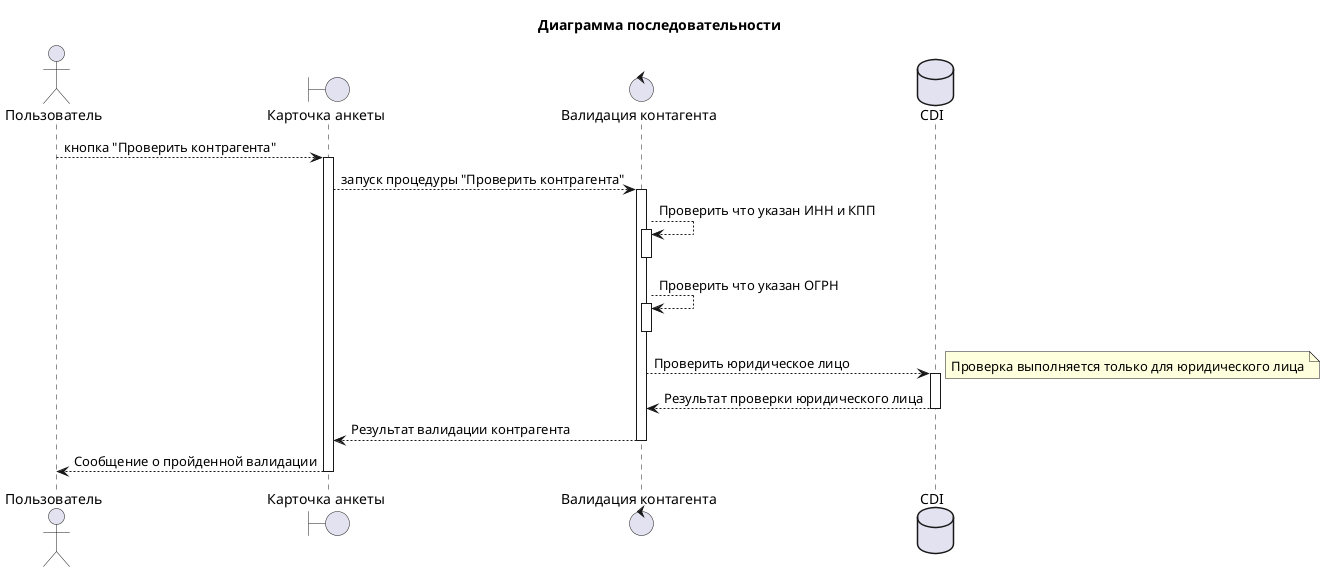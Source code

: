 @startuml

' Диаграмма последователености
' Отвечает на вопрос: как осуществляется взаимодействие в сложной объектной среде

title "Диаграмма последовательности"

' Объекты взаимодействия
actor "Пользователь" as User
boundary "Карточка анкеты" as PartnerCard
control "Валидация контагента" as ValidateProc
database "CDI"

' Взаимодействия
User --> PartnerCard ++ : кнопка "Проверить контрагента"
PartnerCard --> ValidateProc ++ : запуск процедуры "Проверить контрагента"

ValidateProc --> ValidateProc ++ : Проверить что указан ИНН и КПП
deactivate ValidateProc

ValidateProc --> ValidateProc ++ : Проверить что указан ОГРН
deactivate ValidateProc

ValidateProc --> CDI ++ : Проверить юридическое лицо
note right
    Проверка выполняется только для юридического лица
end note

CDI --> ValidateProc -- : Результат проверки юридического лица

ValidateProc --> PartnerCard -- : Результат валидации контрагента
PartnerCard --> User -- : Сообщение о пройденной валидации


@enduml